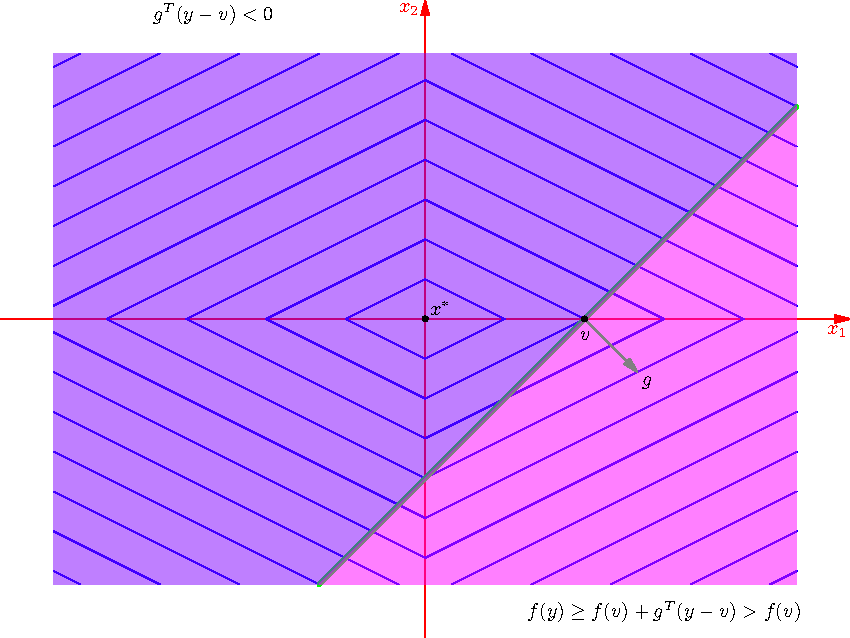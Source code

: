 import graph;
import plain;
import contour;
defaultpen(fontsize(10));
size(15cm);
real f(real x, real y) { return abs(x)+2*abs(y); }
real g(real x, real y) { return (x-3)-(y-0); }
real[] c = new real[20];
for (int i = 0; i < 20; ++i) c[i]=12.0*(i+1)/8;
draw(contour(f,(-7,-5),(7,5),c),blue);
draw(contour(g,(-7,-5),(7,5),new real[]{0}),green+2);
draw((3,0)--(3+1,-1),p=green,EndArrow);
filldraw((-7,-5)--(-7,5)--(7,5)--(7,4)--(-2,-5)--cycle,purple+opacity(.5),invisible);
filldraw((7,4)--(7,-5)--(-2,-5)--cycle,magenta+opacity(.5),invisible);
xaxis("$x_1$",xmin=-8,xmax=8,EndArrow,p=red);
yaxis("$x_2$",ymin=-6,ymax=6,EndArrow,p=red);
//label("$f(x)=|x_1|+2|x_2|$",(-7,6),E);
//label("$v=(3,0),~x^*=(0,0)$",(-7,5.4),E);
//label("$g = (1,-1)^T\in\partial f(v)$",(7,6),W);
//label("$g^T(x^*-v)<0$",(7,5.4),W);
label("$g$",(3+1,-1),SE);
dot((0,0),p=black+3);
dot((3,0),p=black+3);
label("$x^*$",(0,0),NE);
label("$v$",(3.2,-.15),SW);
label("$f(y) \geq f(v)+g^T(y-v) > f(v)$",(4.5,-5.5));
label("$g^T(y-v) < 0$",(-4,5.75));
